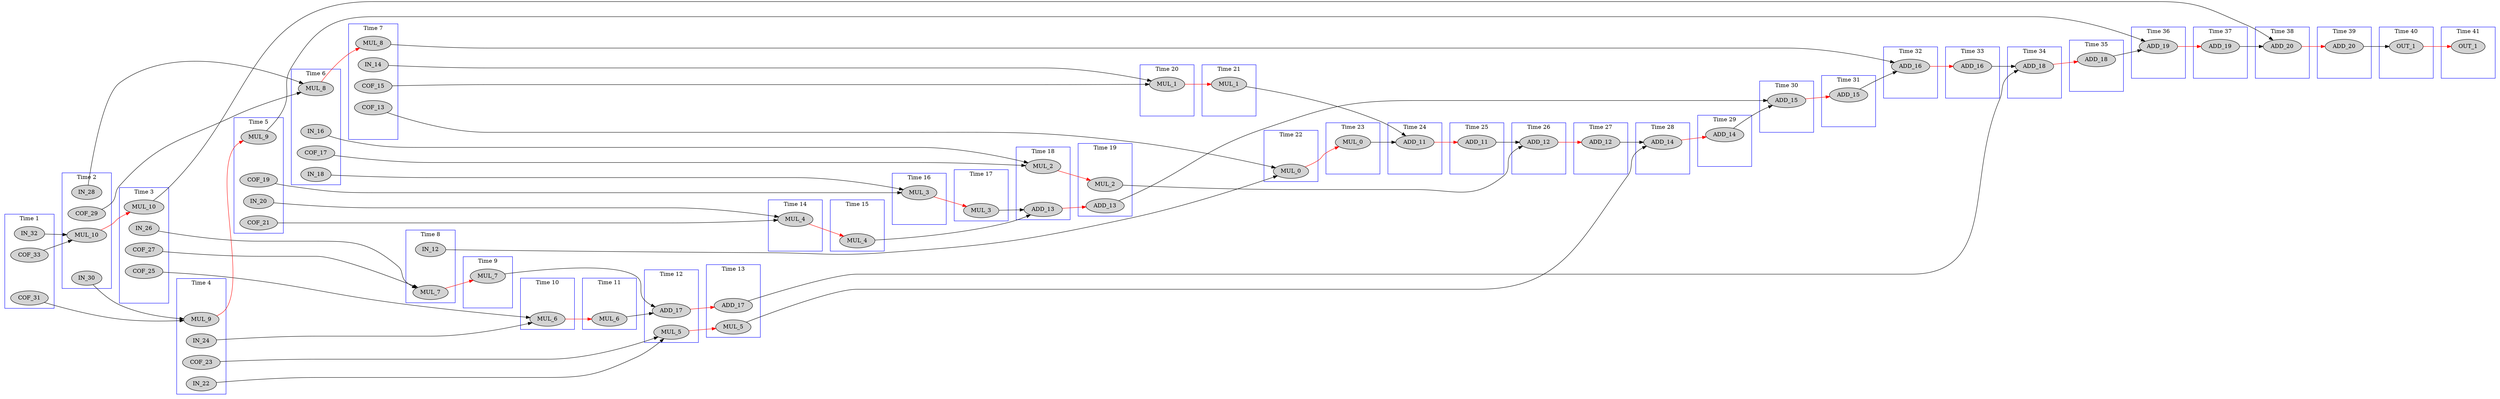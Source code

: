 digraph fir {
  rankdir = LR;
  newrank="true"
  subgraph cluster_1 {
    rank=same;
    node [style=filled];
    label = "Time 1";
    color = blue;
    pseudo_1 [style=invis];
    COF_31
    IN_32
    COF_33
  }
  subgraph cluster_2 {
    rank=same;
    node [style=filled];
    label = "Time 2";
    color = blue;
    pseudo_2 [style=invis];
    MUL_10_0 [label=MUL_10]
    IN_28
    COF_29
    IN_30
  }
  subgraph cluster_3 {
    rank=same;
    node [style=filled];
    label = "Time 3";
    color = blue;
    pseudo_3 [style=invis];
    MUL_10_1 [label=MUL_10]
    COF_25
    IN_26
    COF_27
  }
  subgraph cluster_4 {
    rank=same;
    node [style=filled];
    label = "Time 4";
    color = blue;
    pseudo_4 [style=invis];
    MUL_9_0 [label=MUL_9]
    IN_22
    COF_23
    IN_24
  }
  subgraph cluster_5 {
    rank=same;
    node [style=filled];
    label = "Time 5";
    color = blue;
    pseudo_5 [style=invis];
    MUL_9_1 [label=MUL_9]
    COF_19
    IN_20
    COF_21
  }
  subgraph cluster_6 {
    rank=same;
    node [style=filled];
    label = "Time 6";
    color = blue;
    pseudo_6 [style=invis];
    MUL_8_0 [label=MUL_8]
    IN_16
    COF_17
    IN_18
  }
  subgraph cluster_7 {
    rank=same;
    node [style=filled];
    label = "Time 7";
    color = blue;
    pseudo_7 [style=invis];
    MUL_8_1 [label=MUL_8]
    COF_13
    IN_14
    COF_15
  }
  subgraph cluster_8 {
    rank=same;
    node [style=filled];
    label = "Time 8";
    color = blue;
    pseudo_8 [style=invis];
    MUL_7_0 [label=MUL_7]
    IN_12
  }
  subgraph cluster_9 {
    rank=same;
    node [style=filled];
    label = "Time 9";
    color = blue;
    pseudo_9 [style=invis];
    MUL_7_1 [label=MUL_7]
  }
  subgraph cluster_10 {
    rank=same;
    node [style=filled];
    label = "Time 10";
    color = blue;
    pseudo_10 [style=invis];
    MUL_6_0 [label=MUL_6]
  }
  subgraph cluster_11 {
    rank=same;
    node [style=filled];
    label = "Time 11";
    color = blue;
    pseudo_11 [style=invis];
    MUL_6_1 [label=MUL_6]
  }
  subgraph cluster_12 {
    rank=same;
    node [style=filled];
    label = "Time 12";
    color = blue;
    pseudo_12 [style=invis];
    MUL_5_0 [label=MUL_5]
    ADD_17_0 [label=ADD_17]
  }
  subgraph cluster_13 {
    rank=same;
    node [style=filled];
    label = "Time 13";
    color = blue;
    pseudo_13 [style=invis];
    MUL_5_1 [label=MUL_5]
    ADD_17_1 [label=ADD_17]
  }
  subgraph cluster_14 {
    rank=same;
    node [style=filled];
    label = "Time 14";
    color = blue;
    pseudo_14 [style=invis];
    MUL_4_0 [label=MUL_4]
  }
  subgraph cluster_15 {
    rank=same;
    node [style=filled];
    label = "Time 15";
    color = blue;
    pseudo_15 [style=invis];
    MUL_4_1 [label=MUL_4]
  }
  subgraph cluster_16 {
    rank=same;
    node [style=filled];
    label = "Time 16";
    color = blue;
    pseudo_16 [style=invis];
    MUL_3_0 [label=MUL_3]
  }
  subgraph cluster_17 {
    rank=same;
    node [style=filled];
    label = "Time 17";
    color = blue;
    pseudo_17 [style=invis];
    MUL_3_1 [label=MUL_3]
  }
  subgraph cluster_18 {
    rank=same;
    node [style=filled];
    label = "Time 18";
    color = blue;
    pseudo_18 [style=invis];
    MUL_2_0 [label=MUL_2]
    ADD_13_0 [label=ADD_13]
  }
  subgraph cluster_19 {
    rank=same;
    node [style=filled];
    label = "Time 19";
    color = blue;
    pseudo_19 [style=invis];
    MUL_2_1 [label=MUL_2]
    ADD_13_1 [label=ADD_13]
  }
  subgraph cluster_20 {
    rank=same;
    node [style=filled];
    label = "Time 20";
    color = blue;
    pseudo_20 [style=invis];
    MUL_1_0 [label=MUL_1]
  }
  subgraph cluster_21 {
    rank=same;
    node [style=filled];
    label = "Time 21";
    color = blue;
    pseudo_21 [style=invis];
    MUL_1_1 [label=MUL_1]
  }
  subgraph cluster_22 {
    rank=same;
    node [style=filled];
    label = "Time 22";
    color = blue;
    pseudo_22 [style=invis];
    MUL_0_0 [label=MUL_0]
  }
  subgraph cluster_23 {
    rank=same;
    node [style=filled];
    label = "Time 23";
    color = blue;
    pseudo_23 [style=invis];
    MUL_0_1 [label=MUL_0]
  }
  subgraph cluster_24 {
    rank=same;
    node [style=filled];
    label = "Time 24";
    color = blue;
    pseudo_24 [style=invis];
    ADD_11_0 [label=ADD_11]
  }
  subgraph cluster_25 {
    rank=same;
    node [style=filled];
    label = "Time 25";
    color = blue;
    pseudo_25 [style=invis];
    ADD_11_1 [label=ADD_11]
  }
  subgraph cluster_26 {
    rank=same;
    node [style=filled];
    label = "Time 26";
    color = blue;
    pseudo_26 [style=invis];
    ADD_12_0 [label=ADD_12]
  }
  subgraph cluster_27 {
    rank=same;
    node [style=filled];
    label = "Time 27";
    color = blue;
    pseudo_27 [style=invis];
    ADD_12_1 [label=ADD_12]
  }
  subgraph cluster_28 {
    rank=same;
    node [style=filled];
    label = "Time 28";
    color = blue;
    pseudo_28 [style=invis];
    ADD_14_0 [label=ADD_14]
  }
  subgraph cluster_29 {
    rank=same;
    node [style=filled];
    label = "Time 29";
    color = blue;
    pseudo_29 [style=invis];
    ADD_14_1 [label=ADD_14]
  }
  subgraph cluster_30 {
    rank=same;
    node [style=filled];
    label = "Time 30";
    color = blue;
    pseudo_30 [style=invis];
    ADD_15_0 [label=ADD_15]
  }
  subgraph cluster_31 {
    rank=same;
    node [style=filled];
    label = "Time 31";
    color = blue;
    pseudo_31 [style=invis];
    ADD_15_1 [label=ADD_15]
  }
  subgraph cluster_32 {
    rank=same;
    node [style=filled];
    label = "Time 32";
    color = blue;
    pseudo_32 [style=invis];
    ADD_16_0 [label=ADD_16]
  }
  subgraph cluster_33 {
    rank=same;
    node [style=filled];
    label = "Time 33";
    color = blue;
    pseudo_33 [style=invis];
    ADD_16_1 [label=ADD_16]
  }
  subgraph cluster_34 {
    rank=same;
    node [style=filled];
    label = "Time 34";
    color = blue;
    pseudo_34 [style=invis];
    ADD_18_0 [label=ADD_18]
  }
  subgraph cluster_35 {
    rank=same;
    node [style=filled];
    label = "Time 35";
    color = blue;
    pseudo_35 [style=invis];
    ADD_18_1 [label=ADD_18]
  }
  subgraph cluster_36 {
    rank=same;
    node [style=filled];
    label = "Time 36";
    color = blue;
    pseudo_36 [style=invis];
    ADD_19_0 [label=ADD_19]
  }
  subgraph cluster_37 {
    rank=same;
    node [style=filled];
    label = "Time 37";
    color = blue;
    pseudo_37 [style=invis];
    ADD_19_1 [label=ADD_19]
  }
  subgraph cluster_38 {
    rank=same;
    node [style=filled];
    label = "Time 38";
    color = blue;
    pseudo_38 [style=invis];
    ADD_20_0 [label=ADD_20]
  }
  subgraph cluster_39 {
    rank=same;
    node [style=filled];
    label = "Time 39";
    color = blue;
    pseudo_39 [style=invis];
    ADD_20_1 [label=ADD_20]
  }
  subgraph cluster_40 {
    rank=same;
    node [style=filled];
    label = "Time 40";
    color = blue;
    pseudo_40 [style=invis];
    OUT_1_0 [label=OUT_1]
  }
  subgraph cluster_41 {
    rank=same;
    node [style=filled];
    label = "Time 41";
    color = blue;
    pseudo_41 [style=invis];
    OUT_1_1 [label=OUT_1]
  }
    pseudo_1->pseudo_2 [style=invis];
    pseudo_2->pseudo_3 [style=invis];
    pseudo_3->pseudo_4 [style=invis];
    pseudo_4->pseudo_5 [style=invis];
    pseudo_5->pseudo_6 [style=invis];
    pseudo_6->pseudo_7 [style=invis];
    pseudo_7->pseudo_8 [style=invis];
    pseudo_8->pseudo_9 [style=invis];
    pseudo_9->pseudo_10 [style=invis];
    pseudo_10->pseudo_11 [style=invis];
    pseudo_11->pseudo_12 [style=invis];
    pseudo_12->pseudo_13 [style=invis];
    pseudo_13->pseudo_14 [style=invis];
    pseudo_14->pseudo_15 [style=invis];
    pseudo_15->pseudo_16 [style=invis];
    pseudo_16->pseudo_17 [style=invis];
    pseudo_17->pseudo_18 [style=invis];
    pseudo_18->pseudo_19 [style=invis];
    pseudo_19->pseudo_20 [style=invis];
    pseudo_20->pseudo_21 [style=invis];
    pseudo_21->pseudo_22 [style=invis];
    pseudo_22->pseudo_23 [style=invis];
    pseudo_23->pseudo_24 [style=invis];
    pseudo_24->pseudo_25 [style=invis];
    pseudo_25->pseudo_26 [style=invis];
    pseudo_26->pseudo_27 [style=invis];
    pseudo_27->pseudo_28 [style=invis];
    pseudo_28->pseudo_29 [style=invis];
    pseudo_29->pseudo_30 [style=invis];
    pseudo_30->pseudo_31 [style=invis];
    pseudo_31->pseudo_32 [style=invis];
    pseudo_32->pseudo_33 [style=invis];
    pseudo_33->pseudo_34 [style=invis];
    pseudo_34->pseudo_35 [style=invis];
    pseudo_35->pseudo_36 [style=invis];
    pseudo_36->pseudo_37 [style=invis];
    pseudo_37->pseudo_38 [style=invis];
    pseudo_38->pseudo_39 [style=invis];
    pseudo_39->pseudo_40 [style=invis];
    pseudo_40->pseudo_41 [style=invis];
    MUL_0_0 -> MUL_0_1 [color=red];
    MUL_1_0 -> MUL_1_1 [color=red];
    MUL_2_0 -> MUL_2_1 [color=red];
    MUL_3_0 -> MUL_3_1 [color=red];
    MUL_4_0 -> MUL_4_1 [color=red];
    MUL_5_0 -> MUL_5_1 [color=red];
    MUL_6_0 -> MUL_6_1 [color=red];
    MUL_7_0 -> MUL_7_1 [color=red];
    MUL_8_0 -> MUL_8_1 [color=red];
    MUL_9_0 -> MUL_9_1 [color=red];
    MUL_10_0 -> MUL_10_1 [color=red];
    ADD_11_0 -> ADD_11_1 [color=red];
    ADD_12_0 -> ADD_12_1 [color=red];
    ADD_13_0 -> ADD_13_1 [color=red];
    ADD_14_0 -> ADD_14_1 [color=red];
    ADD_15_0 -> ADD_15_1 [color=red];
    ADD_16_0 -> ADD_16_1 [color=red];
    ADD_17_0 -> ADD_17_1 [color=red];
    ADD_18_0 -> ADD_18_1 [color=red];
    ADD_19_0 -> ADD_19_1 [color=red];
    ADD_20_0 -> ADD_20_1 [color=red];
    OUT_1_0 -> OUT_1_1 [color=red];
    IN_12 -> MUL_0_0 [ name = 0 ];
    COF_13 -> MUL_0_0 [ name = 1 ];
    IN_14 -> MUL_1_0 [ name = 2 ];
    COF_15 -> MUL_1_0 [ name = 3 ];
    IN_16 -> MUL_2_0 [ name = 4 ];
    COF_17 -> MUL_2_0 [ name = 5 ];
    MUL_0_1 -> ADD_11_0 [ name = 6 ];
    MUL_1_1 -> ADD_11_0 [ name = 7 ];
    ADD_11_1 -> ADD_12_0 [ name = 8 ];
    MUL_2_1 -> ADD_12_0 [ name = 9 ];
    IN_18 -> MUL_3_0 [ name = 10 ];
    COF_19 -> MUL_3_0 [ name = 11 ];
    IN_20 -> MUL_4_0 [ name = 12 ];
    COF_21 -> MUL_4_0 [ name = 13 ];
    IN_22 -> MUL_5_0 [ name = 14 ];
    COF_23 -> MUL_5_0 [ name = 15 ];
    MUL_3_1 -> ADD_13_0 [ name = 16 ];
    MUL_4_1 -> ADD_13_0 [ name = 17 ];
    MUL_5_1 -> ADD_14_0 [ name = 18 ];
    ADD_12_1 -> ADD_14_0 [ name = 19 ];
    ADD_13_1 -> ADD_15_0 [ name = 20 ];
    ADD_14_1 -> ADD_15_0 [ name = 21 ];
    IN_24 -> MUL_6_0 [ name = 22 ];
    COF_25 -> MUL_6_0 [ name = 23 ];
    IN_26 -> MUL_7_0 [ name = 24 ];
    COF_27 -> MUL_7_0 [ name = 25 ];
    IN_28 -> MUL_8_0 [ name = 26 ];
    COF_29 -> MUL_8_0 [ name = 27 ];
    ADD_15_1 -> ADD_16_0 [ name = 28 ];
    MUL_8_1 -> ADD_16_0 [ name = 29 ];
    MUL_6_1 -> ADD_17_0 [ name = 30 ];
    MUL_7_1 -> ADD_17_0 [ name = 31 ];
    ADD_17_1 -> ADD_18_0 [ name = 32 ];
    ADD_16_1 -> ADD_18_0 [ name = 33 ];
    IN_30 -> MUL_9_0 [ name = 34 ];
    COF_31 -> MUL_9_0 [ name = 35 ];
    IN_32 -> MUL_10_0 [ name = 36 ];
    COF_33 -> MUL_10_0 [ name = 37 ];
    ADD_18_1 -> ADD_19_0 [ name = 38 ];
    MUL_9_1 -> ADD_19_0 [ name = 39 ];
    MUL_10_1 -> ADD_20_0 [ name = 40 ];
    ADD_19_1 -> ADD_20_0 [ name = 41 ];
    ADD_20_1 -> OUT_1_0 [ name = 42 ];
}